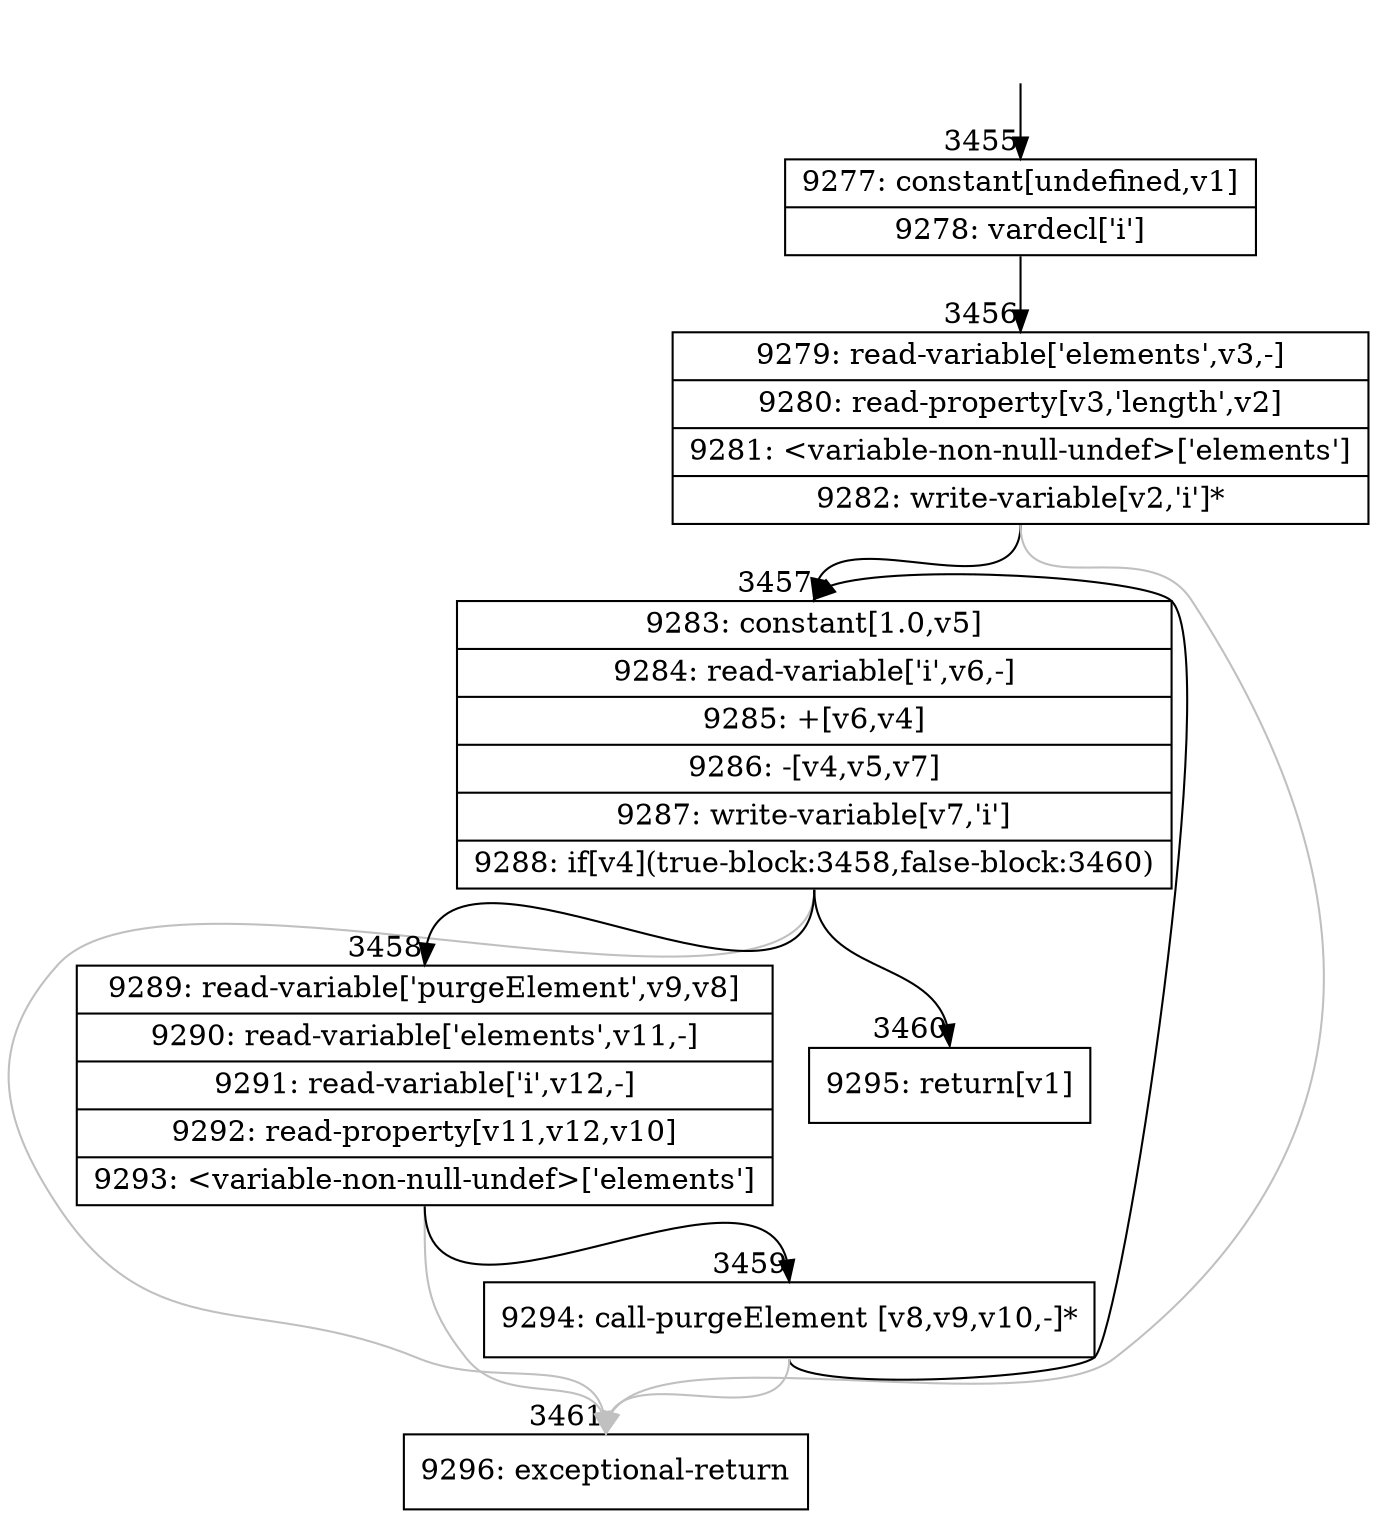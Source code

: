 digraph {
rankdir="TD"
BB_entry292[shape=none,label=""];
BB_entry292 -> BB3455 [tailport=s, headport=n, headlabel="    3455"]
BB3455 [shape=record label="{9277: constant[undefined,v1]|9278: vardecl['i']}" ] 
BB3455 -> BB3456 [tailport=s, headport=n, headlabel="      3456"]
BB3456 [shape=record label="{9279: read-variable['elements',v3,-]|9280: read-property[v3,'length',v2]|9281: \<variable-non-null-undef\>['elements']|9282: write-variable[v2,'i']*}" ] 
BB3456 -> BB3457 [tailport=s, headport=n, headlabel="      3457"]
BB3456 -> BB3461 [tailport=s, headport=n, color=gray, headlabel="      3461"]
BB3457 [shape=record label="{9283: constant[1.0,v5]|9284: read-variable['i',v6,-]|9285: +[v6,v4]|9286: -[v4,v5,v7]|9287: write-variable[v7,'i']|9288: if[v4](true-block:3458,false-block:3460)}" ] 
BB3457 -> BB3458 [tailport=s, headport=n, headlabel="      3458"]
BB3457 -> BB3460 [tailport=s, headport=n, headlabel="      3460"]
BB3457 -> BB3461 [tailport=s, headport=n, color=gray]
BB3458 [shape=record label="{9289: read-variable['purgeElement',v9,v8]|9290: read-variable['elements',v11,-]|9291: read-variable['i',v12,-]|9292: read-property[v11,v12,v10]|9293: \<variable-non-null-undef\>['elements']}" ] 
BB3458 -> BB3459 [tailport=s, headport=n, headlabel="      3459"]
BB3458 -> BB3461 [tailport=s, headport=n, color=gray]
BB3459 [shape=record label="{9294: call-purgeElement [v8,v9,v10,-]*}" ] 
BB3459 -> BB3457 [tailport=s, headport=n]
BB3459 -> BB3461 [tailport=s, headport=n, color=gray]
BB3460 [shape=record label="{9295: return[v1]}" ] 
BB3461 [shape=record label="{9296: exceptional-return}" ] 
//#$~ 2509
}

